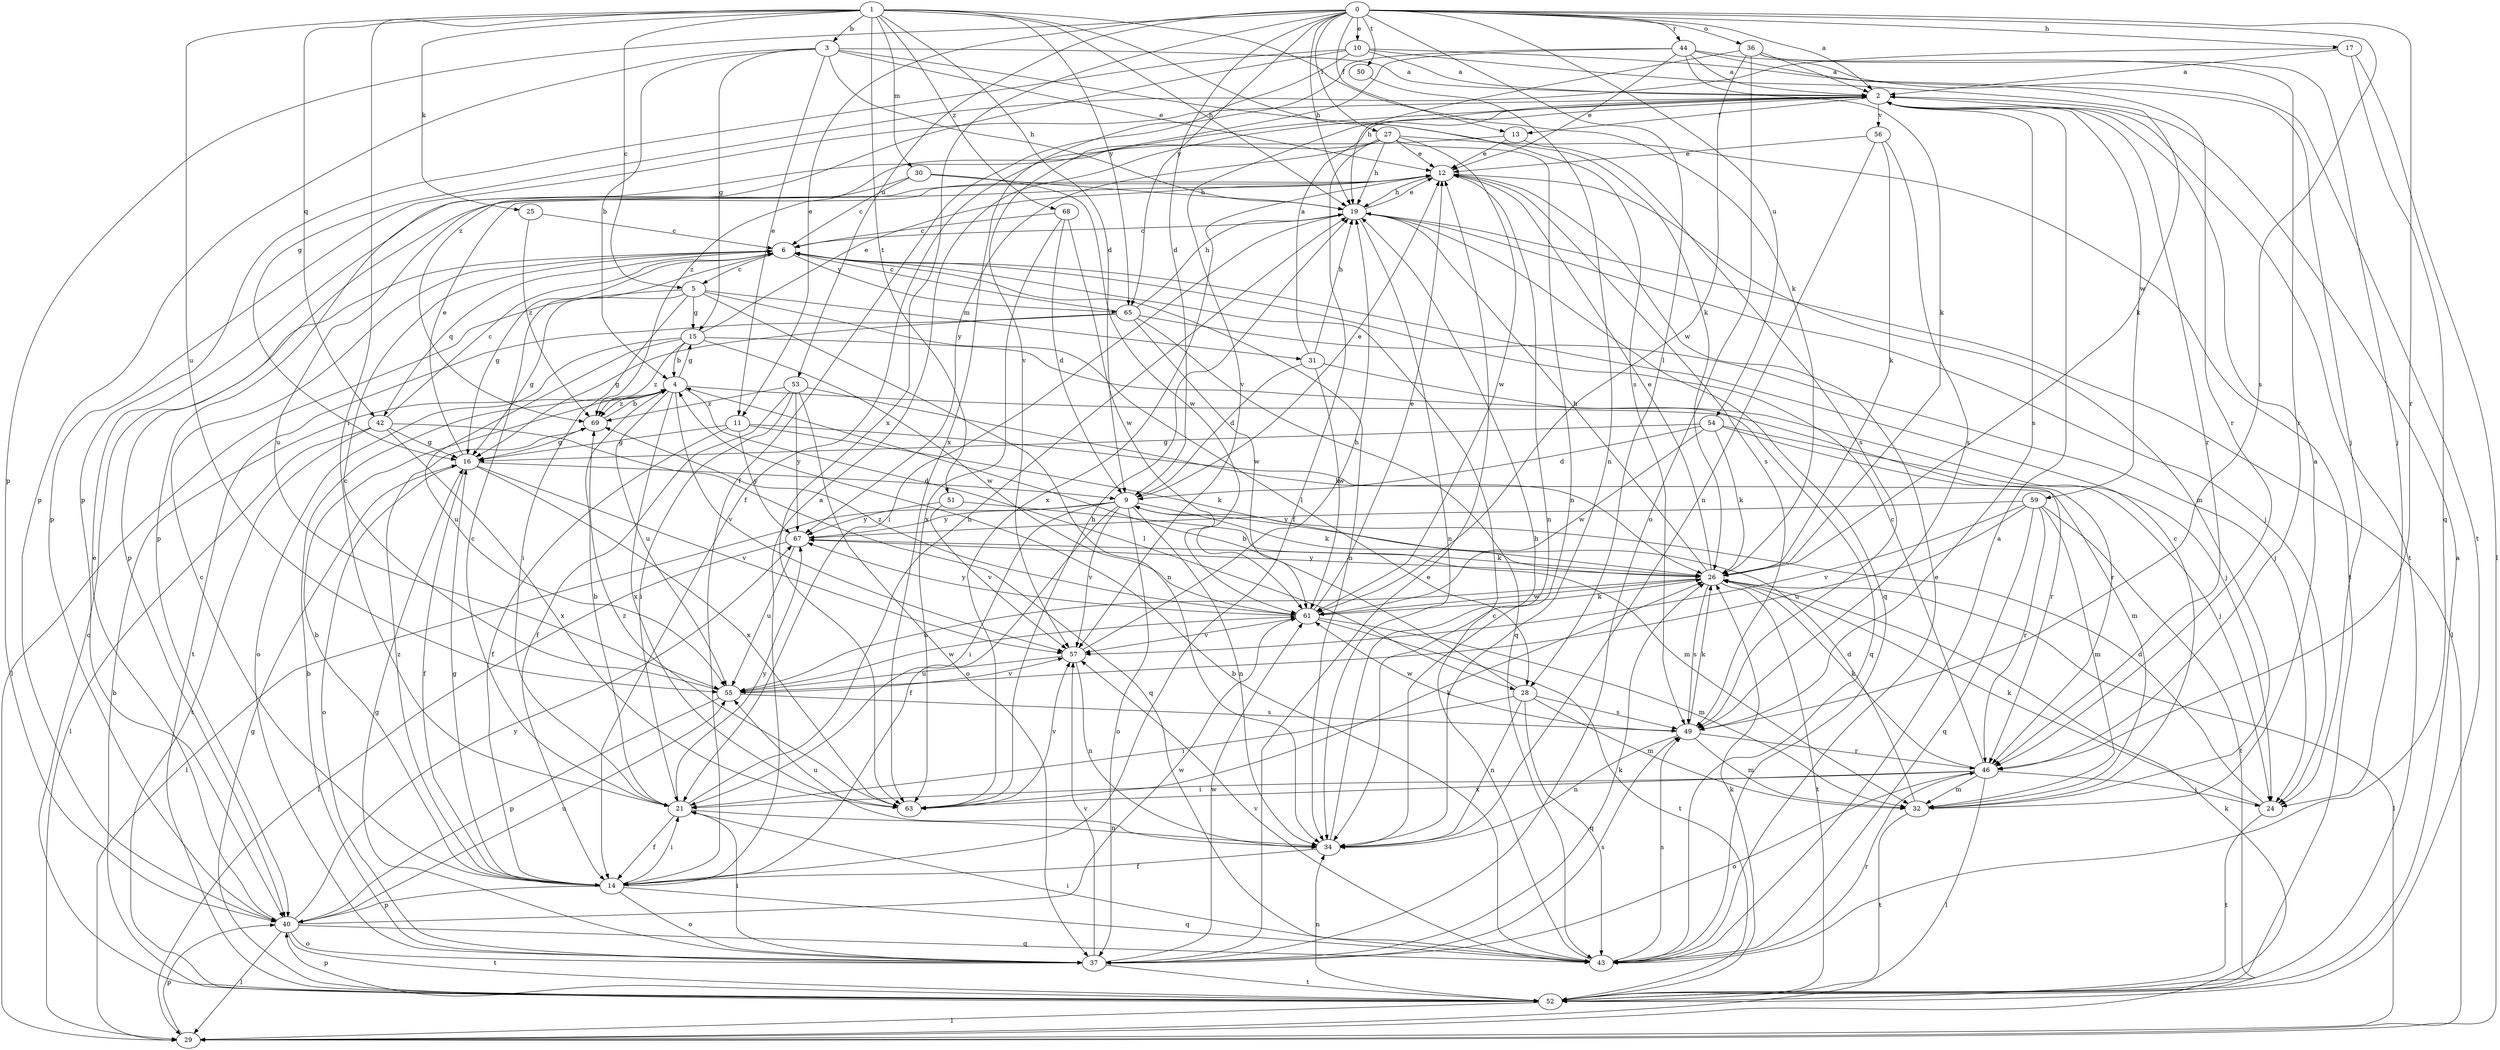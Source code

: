 strict digraph  {
0;
1;
2;
3;
4;
5;
6;
9;
10;
11;
12;
13;
14;
15;
16;
17;
19;
21;
24;
25;
26;
27;
28;
29;
30;
31;
32;
34;
36;
37;
40;
42;
43;
44;
46;
49;
50;
51;
52;
53;
54;
55;
56;
57;
59;
61;
63;
65;
67;
68;
69;
0 -> 2  [label=a];
0 -> 9  [label=d];
0 -> 10  [label=e];
0 -> 11  [label=e];
0 -> 13  [label=f];
0 -> 17  [label=h];
0 -> 19  [label=h];
0 -> 27  [label=l];
0 -> 28  [label=l];
0 -> 36  [label=o];
0 -> 40  [label=p];
0 -> 44  [label=r];
0 -> 46  [label=r];
0 -> 49  [label=s];
0 -> 50  [label=t];
0 -> 53  [label=u];
0 -> 54  [label=u];
0 -> 63  [label=x];
0 -> 65  [label=y];
1 -> 3  [label=b];
1 -> 5  [label=c];
1 -> 9  [label=d];
1 -> 19  [label=h];
1 -> 21  [label=i];
1 -> 25  [label=k];
1 -> 26  [label=k];
1 -> 30  [label=m];
1 -> 42  [label=q];
1 -> 49  [label=s];
1 -> 51  [label=t];
1 -> 55  [label=u];
1 -> 65  [label=y];
1 -> 68  [label=z];
2 -> 13  [label=f];
2 -> 14  [label=f];
2 -> 40  [label=p];
2 -> 46  [label=r];
2 -> 49  [label=s];
2 -> 52  [label=t];
2 -> 56  [label=v];
2 -> 57  [label=v];
2 -> 59  [label=w];
3 -> 2  [label=a];
3 -> 4  [label=b];
3 -> 11  [label=e];
3 -> 12  [label=e];
3 -> 15  [label=g];
3 -> 19  [label=h];
3 -> 26  [label=k];
3 -> 40  [label=p];
4 -> 15  [label=g];
4 -> 28  [label=l];
4 -> 46  [label=r];
4 -> 55  [label=u];
4 -> 57  [label=v];
4 -> 63  [label=x];
4 -> 69  [label=z];
5 -> 15  [label=g];
5 -> 16  [label=g];
5 -> 21  [label=i];
5 -> 28  [label=l];
5 -> 29  [label=l];
5 -> 31  [label=m];
5 -> 34  [label=n];
6 -> 5  [label=c];
6 -> 16  [label=g];
6 -> 34  [label=n];
6 -> 42  [label=q];
6 -> 65  [label=y];
9 -> 12  [label=e];
9 -> 14  [label=f];
9 -> 21  [label=i];
9 -> 26  [label=k];
9 -> 29  [label=l];
9 -> 34  [label=n];
9 -> 37  [label=o];
9 -> 57  [label=v];
9 -> 67  [label=y];
10 -> 2  [label=a];
10 -> 14  [label=f];
10 -> 24  [label=j];
10 -> 26  [label=k];
10 -> 40  [label=p];
10 -> 69  [label=z];
11 -> 14  [label=f];
11 -> 16  [label=g];
11 -> 26  [label=k];
11 -> 32  [label=m];
11 -> 67  [label=y];
12 -> 19  [label=h];
12 -> 32  [label=m];
12 -> 34  [label=n];
12 -> 40  [label=p];
12 -> 49  [label=s];
12 -> 63  [label=x];
13 -> 12  [label=e];
13 -> 49  [label=s];
13 -> 69  [label=z];
14 -> 2  [label=a];
14 -> 4  [label=b];
14 -> 6  [label=c];
14 -> 16  [label=g];
14 -> 21  [label=i];
14 -> 37  [label=o];
14 -> 40  [label=p];
14 -> 43  [label=q];
14 -> 69  [label=z];
15 -> 4  [label=b];
15 -> 12  [label=e];
15 -> 24  [label=j];
15 -> 37  [label=o];
15 -> 55  [label=u];
15 -> 61  [label=w];
15 -> 69  [label=z];
16 -> 9  [label=d];
16 -> 12  [label=e];
16 -> 14  [label=f];
16 -> 37  [label=o];
16 -> 57  [label=v];
16 -> 63  [label=x];
17 -> 2  [label=a];
17 -> 16  [label=g];
17 -> 29  [label=l];
17 -> 43  [label=q];
19 -> 6  [label=c];
19 -> 12  [label=e];
19 -> 21  [label=i];
19 -> 24  [label=j];
19 -> 29  [label=l];
19 -> 34  [label=n];
19 -> 43  [label=q];
21 -> 4  [label=b];
21 -> 6  [label=c];
21 -> 14  [label=f];
21 -> 19  [label=h];
21 -> 34  [label=n];
21 -> 67  [label=y];
24 -> 9  [label=d];
24 -> 26  [label=k];
24 -> 52  [label=t];
25 -> 6  [label=c];
25 -> 69  [label=z];
26 -> 12  [label=e];
26 -> 19  [label=h];
26 -> 29  [label=l];
26 -> 49  [label=s];
26 -> 52  [label=t];
26 -> 55  [label=u];
26 -> 61  [label=w];
26 -> 67  [label=y];
27 -> 12  [label=e];
27 -> 14  [label=f];
27 -> 19  [label=h];
27 -> 34  [label=n];
27 -> 40  [label=p];
27 -> 52  [label=t];
27 -> 61  [label=w];
27 -> 67  [label=y];
28 -> 4  [label=b];
28 -> 21  [label=i];
28 -> 32  [label=m];
28 -> 34  [label=n];
28 -> 43  [label=q];
28 -> 49  [label=s];
29 -> 26  [label=k];
29 -> 40  [label=p];
30 -> 6  [label=c];
30 -> 19  [label=h];
30 -> 55  [label=u];
30 -> 61  [label=w];
31 -> 2  [label=a];
31 -> 9  [label=d];
31 -> 19  [label=h];
31 -> 43  [label=q];
31 -> 61  [label=w];
32 -> 2  [label=a];
32 -> 6  [label=c];
32 -> 9  [label=d];
32 -> 52  [label=t];
34 -> 14  [label=f];
34 -> 19  [label=h];
34 -> 55  [label=u];
36 -> 2  [label=a];
36 -> 19  [label=h];
36 -> 24  [label=j];
36 -> 37  [label=o];
36 -> 46  [label=r];
36 -> 61  [label=w];
37 -> 4  [label=b];
37 -> 12  [label=e];
37 -> 16  [label=g];
37 -> 21  [label=i];
37 -> 26  [label=k];
37 -> 49  [label=s];
37 -> 52  [label=t];
37 -> 57  [label=v];
37 -> 61  [label=w];
40 -> 12  [label=e];
40 -> 29  [label=l];
40 -> 37  [label=o];
40 -> 43  [label=q];
40 -> 52  [label=t];
40 -> 55  [label=u];
40 -> 61  [label=w];
40 -> 67  [label=y];
42 -> 6  [label=c];
42 -> 16  [label=g];
42 -> 29  [label=l];
42 -> 43  [label=q];
42 -> 52  [label=t];
42 -> 63  [label=x];
43 -> 2  [label=a];
43 -> 4  [label=b];
43 -> 6  [label=c];
43 -> 12  [label=e];
43 -> 21  [label=i];
43 -> 46  [label=r];
43 -> 49  [label=s];
43 -> 57  [label=v];
44 -> 2  [label=a];
44 -> 12  [label=e];
44 -> 26  [label=k];
44 -> 46  [label=r];
44 -> 52  [label=t];
44 -> 57  [label=v];
44 -> 63  [label=x];
46 -> 6  [label=c];
46 -> 21  [label=i];
46 -> 24  [label=j];
46 -> 26  [label=k];
46 -> 29  [label=l];
46 -> 32  [label=m];
46 -> 37  [label=o];
46 -> 63  [label=x];
49 -> 26  [label=k];
49 -> 32  [label=m];
49 -> 34  [label=n];
49 -> 46  [label=r];
49 -> 61  [label=w];
50 -> 34  [label=n];
51 -> 32  [label=m];
51 -> 57  [label=v];
51 -> 67  [label=y];
52 -> 2  [label=a];
52 -> 4  [label=b];
52 -> 6  [label=c];
52 -> 16  [label=g];
52 -> 26  [label=k];
52 -> 29  [label=l];
52 -> 34  [label=n];
52 -> 40  [label=p];
53 -> 14  [label=f];
53 -> 21  [label=i];
53 -> 26  [label=k];
53 -> 37  [label=o];
53 -> 67  [label=y];
53 -> 69  [label=z];
54 -> 9  [label=d];
54 -> 16  [label=g];
54 -> 24  [label=j];
54 -> 26  [label=k];
54 -> 46  [label=r];
54 -> 61  [label=w];
55 -> 6  [label=c];
55 -> 40  [label=p];
55 -> 49  [label=s];
55 -> 57  [label=v];
55 -> 61  [label=w];
56 -> 12  [label=e];
56 -> 26  [label=k];
56 -> 34  [label=n];
56 -> 49  [label=s];
57 -> 19  [label=h];
57 -> 34  [label=n];
57 -> 55  [label=u];
59 -> 32  [label=m];
59 -> 43  [label=q];
59 -> 46  [label=r];
59 -> 52  [label=t];
59 -> 55  [label=u];
59 -> 57  [label=v];
59 -> 67  [label=y];
61 -> 12  [label=e];
61 -> 26  [label=k];
61 -> 32  [label=m];
61 -> 52  [label=t];
61 -> 57  [label=v];
61 -> 67  [label=y];
61 -> 69  [label=z];
63 -> 19  [label=h];
63 -> 26  [label=k];
63 -> 57  [label=v];
63 -> 69  [label=z];
65 -> 6  [label=c];
65 -> 16  [label=g];
65 -> 19  [label=h];
65 -> 24  [label=j];
65 -> 43  [label=q];
65 -> 52  [label=t];
65 -> 61  [label=w];
67 -> 26  [label=k];
67 -> 29  [label=l];
67 -> 55  [label=u];
68 -> 6  [label=c];
68 -> 9  [label=d];
68 -> 61  [label=w];
68 -> 63  [label=x];
69 -> 4  [label=b];
69 -> 16  [label=g];
}
